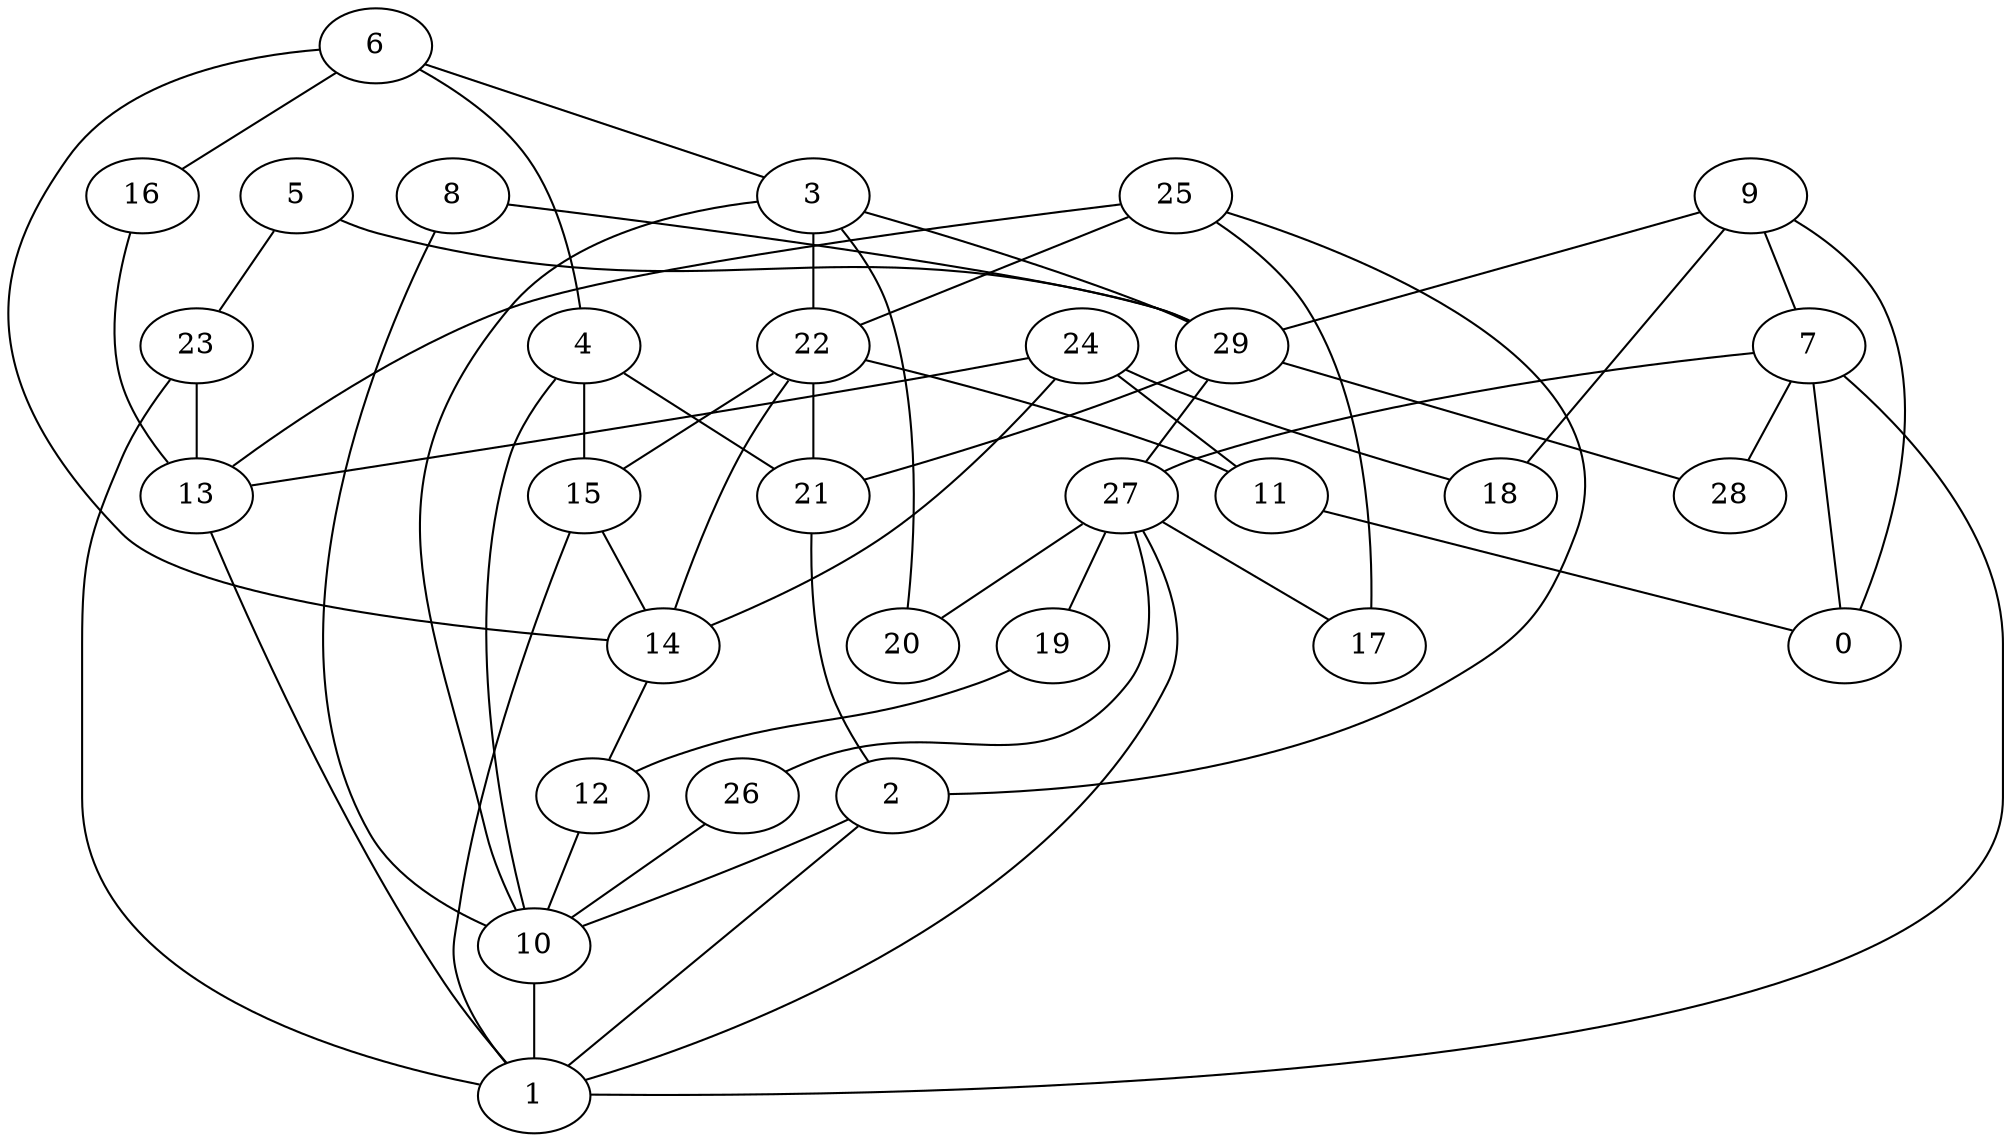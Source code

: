 digraph GG_graph {

subgraph G_graph {
edge [color = black]
"13" -> "1" [dir = none]
"15" -> "1" [dir = none]
"15" -> "14" [dir = none]
"29" -> "21" [dir = none]
"29" -> "27" [dir = none]
"29" -> "28" [dir = none]
"9" -> "18" [dir = none]
"9" -> "7" [dir = none]
"9" -> "29" [dir = none]
"9" -> "0" [dir = none]
"22" -> "15" [dir = none]
"22" -> "14" [dir = none]
"22" -> "11" [dir = none]
"22" -> "21" [dir = none]
"16" -> "13" [dir = none]
"8" -> "29" [dir = none]
"8" -> "10" [dir = none]
"4" -> "21" [dir = none]
"4" -> "10" [dir = none]
"4" -> "15" [dir = none]
"3" -> "20" [dir = none]
"3" -> "10" [dir = none]
"3" -> "29" [dir = none]
"3" -> "22" [dir = none]
"6" -> "16" [dir = none]
"6" -> "4" [dir = none]
"6" -> "14" [dir = none]
"6" -> "3" [dir = none]
"19" -> "12" [dir = none]
"14" -> "12" [dir = none]
"26" -> "10" [dir = none]
"27" -> "1" [dir = none]
"27" -> "26" [dir = none]
"27" -> "19" [dir = none]
"27" -> "20" [dir = none]
"27" -> "17" [dir = none]
"12" -> "10" [dir = none]
"24" -> "14" [dir = none]
"24" -> "13" [dir = none]
"24" -> "18" [dir = none]
"24" -> "11" [dir = none]
"10" -> "1" [dir = none]
"7" -> "1" [dir = none]
"7" -> "28" [dir = none]
"7" -> "27" [dir = none]
"7" -> "0" [dir = none]
"5" -> "23" [dir = none]
"5" -> "29" [dir = none]
"23" -> "1" [dir = none]
"23" -> "13" [dir = none]
"21" -> "2" [dir = none]
"25" -> "17" [dir = none]
"25" -> "13" [dir = none]
"25" -> "22" [dir = none]
"25" -> "2" [dir = none]
"2" -> "10" [dir = none]
"2" -> "1" [dir = none]
"11" -> "0" [dir = none]
}

}
